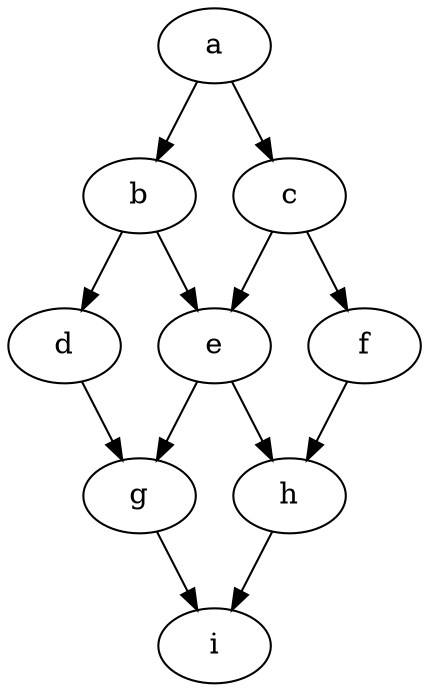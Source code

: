 digraph G {
    a   [Weight=2];
    b   [Weight=2];
    c   [Weight=2];
    d   [Weight=2];
    e   [Weight=2];
    f   [Weight=2];
    g   [Weight=2];
    h   [Weight=2];
    i   [Weight=2];
    a -> b  [Weight=1];
    a -> c  [Weight=1];
    b -> d  [Weight=1];
    b -> e  [Weight=1];
    c -> e  [Weight=1];
    c -> f  [Weight=1];
    d -> g  [Weight=1];
    e -> g  [Weight=1];
    e -> h  [Weight=1];
    f -> h  [Weight=1];
    g -> i  [Weight=1];
    h -> i  [Weight=1];
}